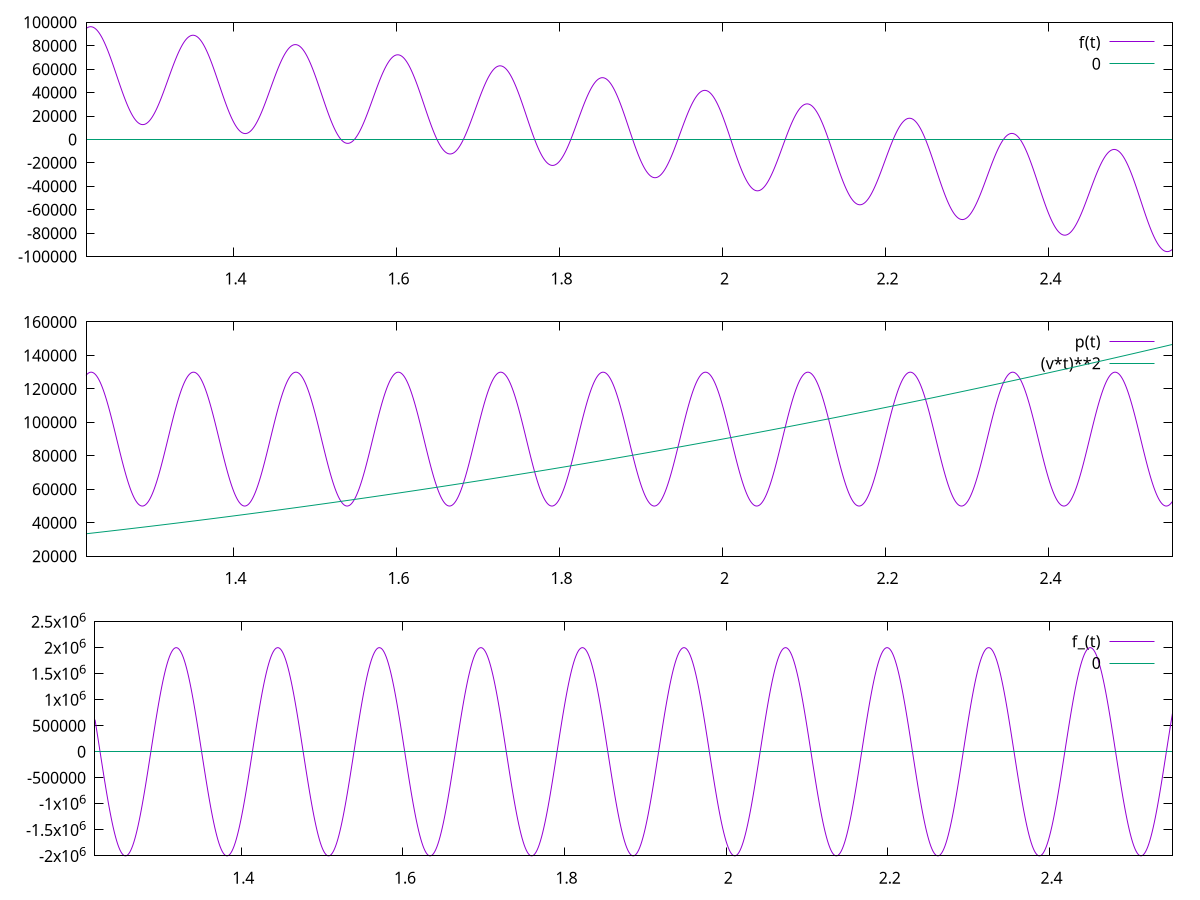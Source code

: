 #!/usr/bin/gnuplot -persist

# Abstand des Planeten vom Startpunkt des Raumschiffs
p(t)=((r*cos(o*t)-x1)**2+(r*sin(o*t)-y1)**2+z1**2)

# Abstand Planet zu Raumschiff zu einer bestimmten Zeit,
# wenn das Raumschiff diesen Punkt angesteuert hätte
f(t)=p(t)-(v*t)**2

GNUTERM = "qt"

# Radius der Planetenbahn
r = 100

# Winkelgeschwindigkeit des Planeten
o = 50

# Geschwindigkeit des Raumschiffs
v = 150

# Startpunkt des Raumschiffs
x1 = 0
y1 = 200
z1 = 200

d = sqrt(x1**2+y1**2+z1**2)

s_min = abs(d - r)
t_min = s_min / v

s_max = d + r
t_max = s_max / v


f_(t)=2*o*r*((r*cos(o*t)-x1)*-sin(o*t)+(r*sin(o*t)-y1)*cos(o*t))+2*v*t

#set terminal pdf
#set output "plots.pdf"

#set xtics 0.01
#set yrange [-10:30]

set samples 1000

set multiplot layout 3,1
plot [t=t_min:t_max] f(t) w l,0 w l
plot [t=t_min:t_max] p(t) w l,(v*t)**2 w l
plot [t=t_min:t_max] f_(t) w l,0 w l

pause -1